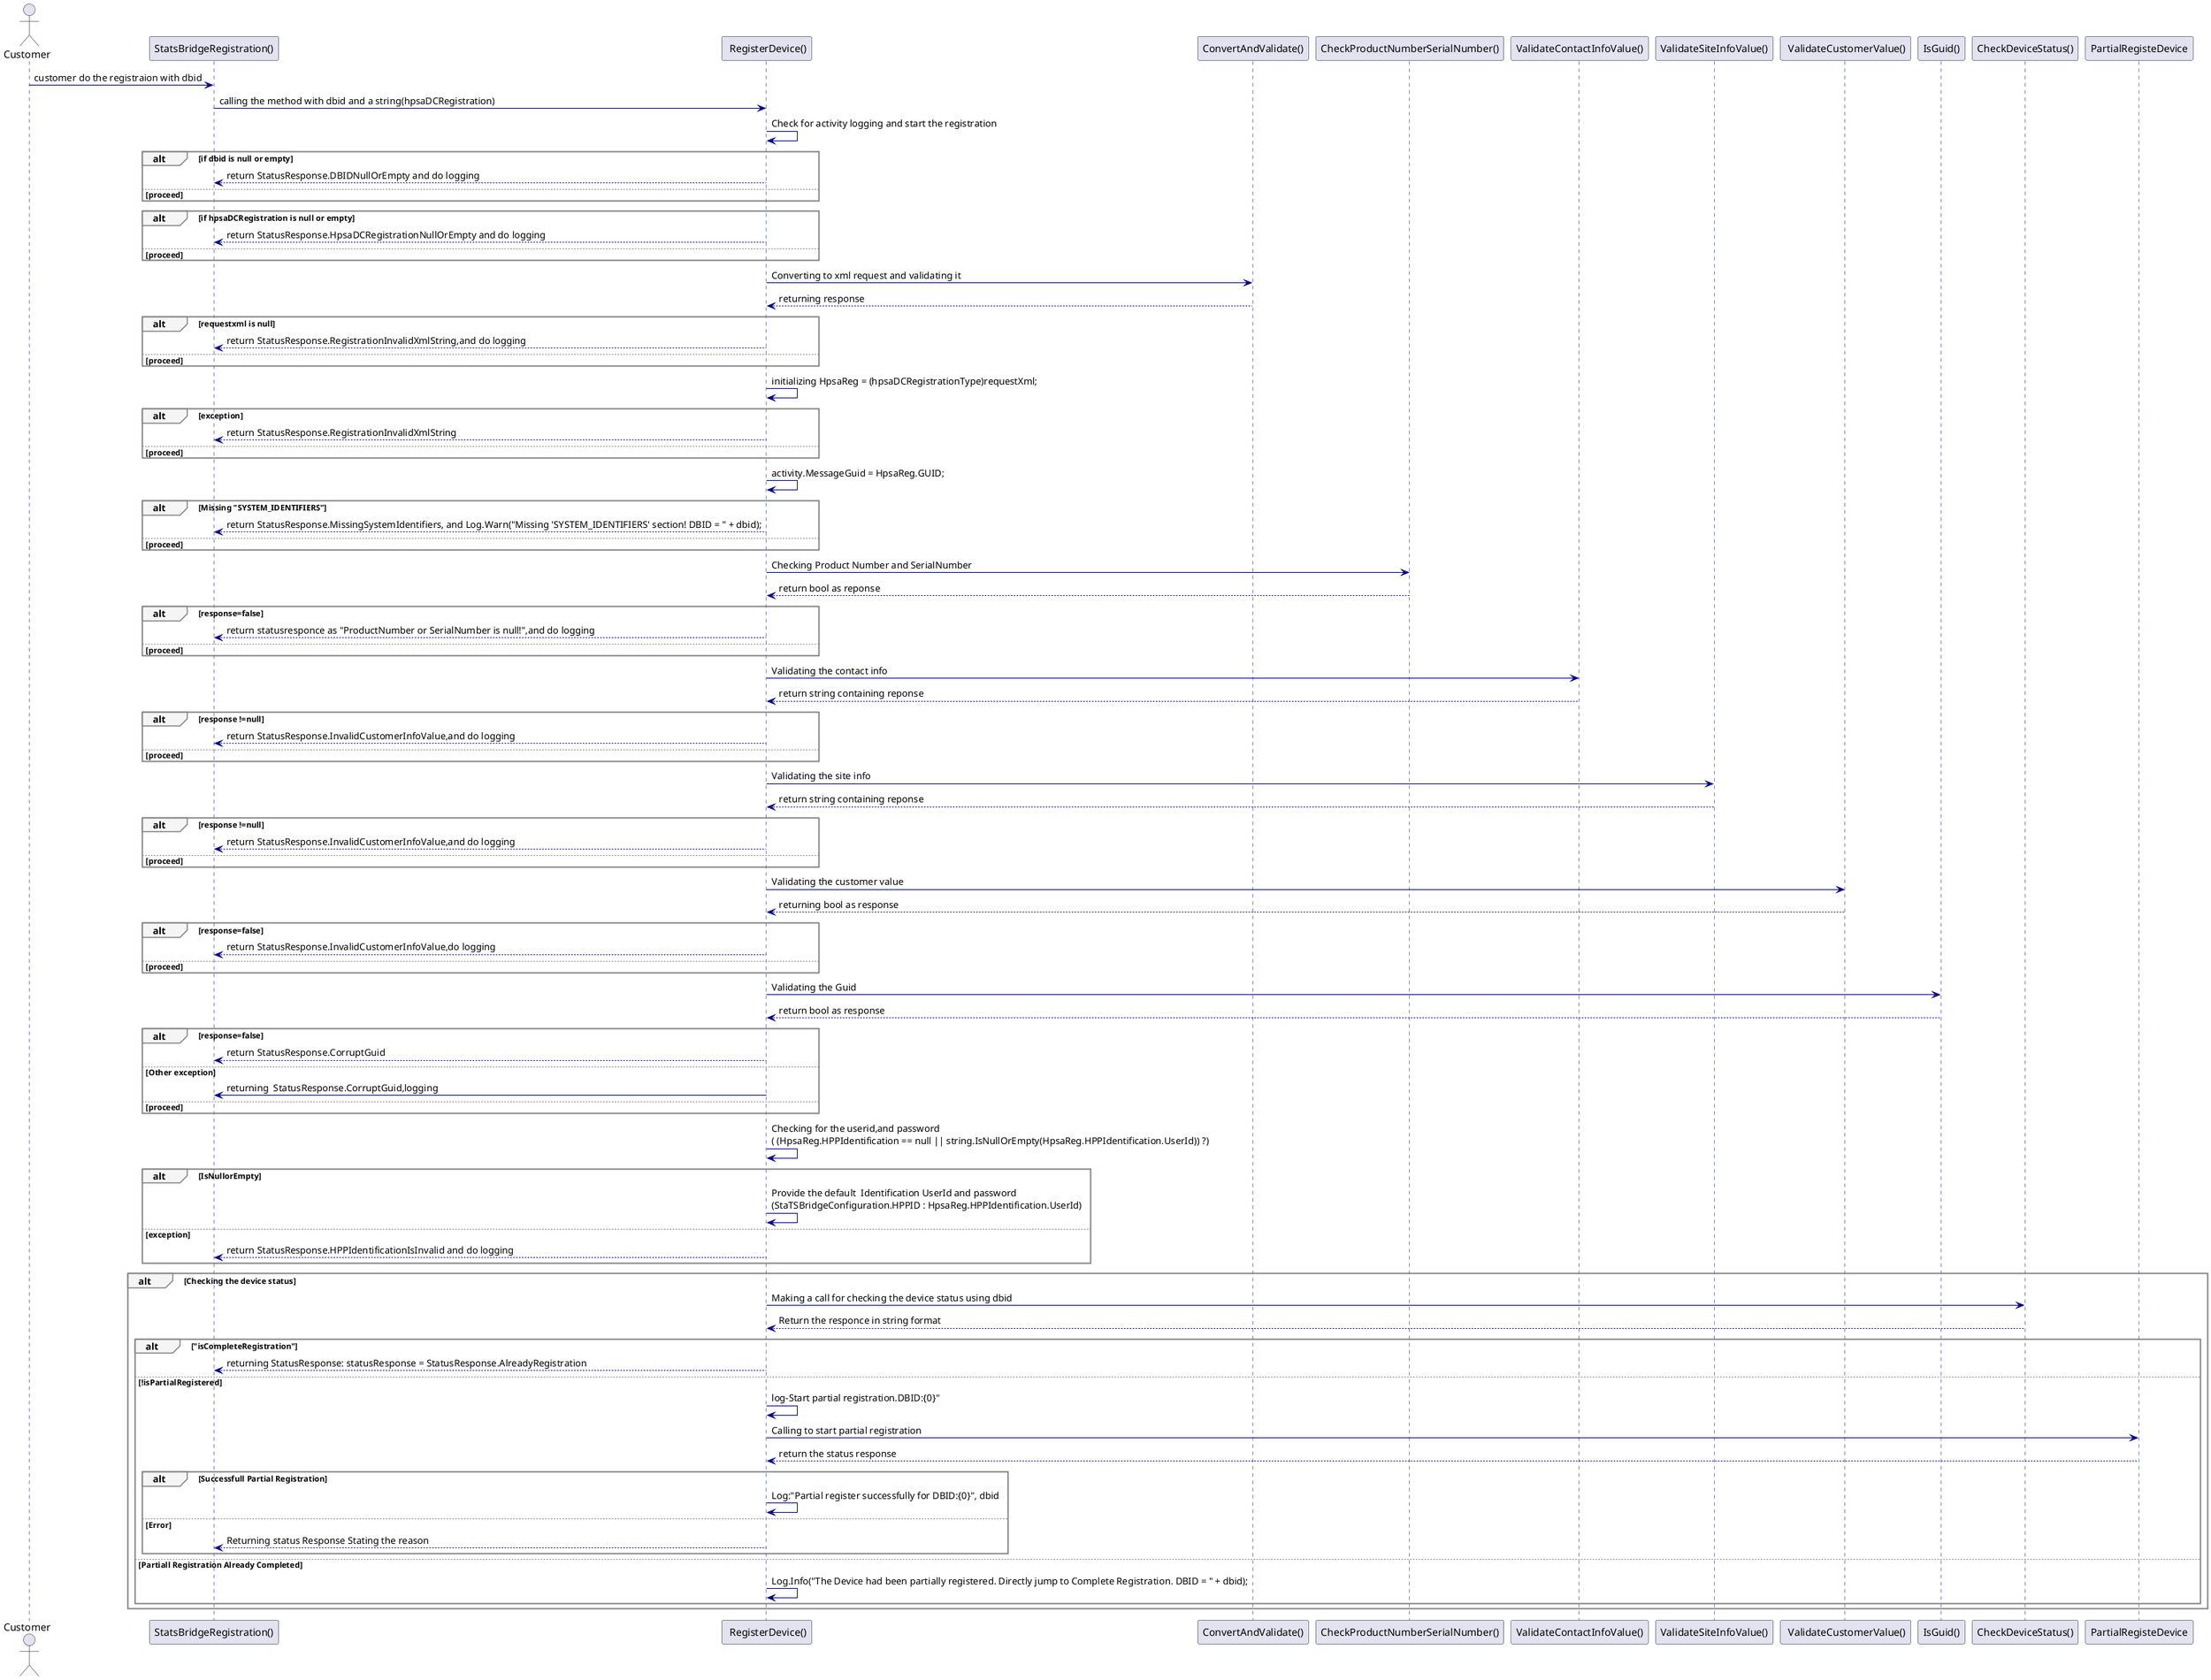 @startuml "Stats Registration Sequence Diagram"

' Customize the appearance
skinparam sequenceArrowColor DarkBlue
skinparam sequenceLifeLineBorderColor Navy
skinparam sequenceGroupBorderColor Gray
skinparam sequenceGroupBackgroundColor WhiteSmoke
skinparam noteBorderColor DarkGoldenRod
skinparam noteBackgroundColor LightYellow


actor "Customer" as user
participant "StatsBridgeRegistration()" as service
participant " RegisterDevice()" as rd
participant "ConvertAndValidate()" as cv
participant "CheckProductNumberSerialNumber()" as cpn
participant "ValidateContactInfoValue()" as vci
participant "ValidateSiteInfoValue()" as vsi
participant " ValidateCustomerValue()" as vcv
participant "IsGuid()" as ig
participant "CheckDeviceStatus()" as cd
participant "PartialRegisteDevice" as pr

user->service:customer do the registraion with dbid
service->rd:calling the method with dbid and a string(hpsaDCRegistration)
rd->rd:Check for activity logging and start the registration

alt if dbid is null or empty
   rd-->service:return StatusResponse.DBIDNullOrEmpty and do logging
else proceed
end

alt if hpsaDCRegistration is null or empty
   rd-->service:return StatusResponse.HpsaDCRegistrationNullOrEmpty and do logging
else proceed
end

rd->cv:Converting to xml request and validating it
cv-->rd:returning response

alt requestxml is null
  rd-->service: return StatusResponse.RegistrationInvalidXmlString,and do logging
else proceed
end
rd->rd: initializing HpsaReg = (hpsaDCRegistrationType)requestXml;
alt exception
   rd-->service: return StatusResponse.RegistrationInvalidXmlString
else proceed
end 

rd->rd:activity.MessageGuid = HpsaReg.GUID;

alt Missing "SYSTEM_IDENTIFIERS"
  rd-->service:return StatusResponse.MissingSystemIdentifiers, and Log.Warn("Missing 'SYSTEM_IDENTIFIERS' section! DBID = " + dbid);
else proceed
end

rd->cpn: Checking Product Number and SerialNumber
cpn-->rd:return bool as reponse

alt response=false
    rd-->service: return statusresponce as "ProductNumber or SerialNumber is null!",and do logging
else proceed
end

rd->vci:Validating the contact info
vci-->rd:return string containing reponse

alt response !=null
rd-->service:return StatusResponse.InvalidCustomerInfoValue,and do logging
else proceed
end

rd->vsi:Validating the site info
vsi-->rd:return string containing reponse

alt response !=null
rd-->service:return StatusResponse.InvalidCustomerInfoValue,and do logging
else proceed
end

rd->vcv:Validating the customer value
vcv-->rd:returning bool as response

alt response=false
  rd-->service: return StatusResponse.InvalidCustomerInfoValue,do logging
else proceed
end

rd->ig:Validating the Guid
ig-->rd:return bool as response
 
alt response=false
   rd-->service:return StatusResponse.CorruptGuid
else Other exception
   rd->service:returning  StatusResponse.CorruptGuid,logging
else proceed
end

rd->rd:Checking for the userid,and password\n( (HpsaReg.HPPIdentification == null || string.IsNullOrEmpty(HpsaReg.HPPIdentification.UserId)) ?)

alt IsNullorEmpty
  rd->rd:Provide the default  Identification UserId and password\n(StaTSBridgeConfiguration.HPPID : HpsaReg.HPPIdentification.UserId)
else exception
  rd-->service:return StatusResponse.HPPIdentificationIsInvalid and do logging
end


alt Checking the device status
   rd->cd:Making a call for checking the device status using dbid
   cd-->rd:Return the responce in string format
alt "isCompleteRegistration"
   rd-->service:returning StatusResponse: statusResponse = StatusResponse.AlreadyRegistration
else !isPartialRegistered
   rd->rd:log-Start partial registration.DBID:{0}"
   rd->pr:Calling to start partial registration
   pr-->rd: return the status response
alt Successfull Partial Registration
   rd->rd:Log:"Partial register successfully for DBID:{0}", dbid
else Error
   rd-->service:Returning status Response Stating the reason
end
else Partiall Registration Already Completed
  rd->rd:Log.Info("The Device had been partially registered. Directly jump to Complete Registration. DBID = " + dbid);
end
end

@enduml
